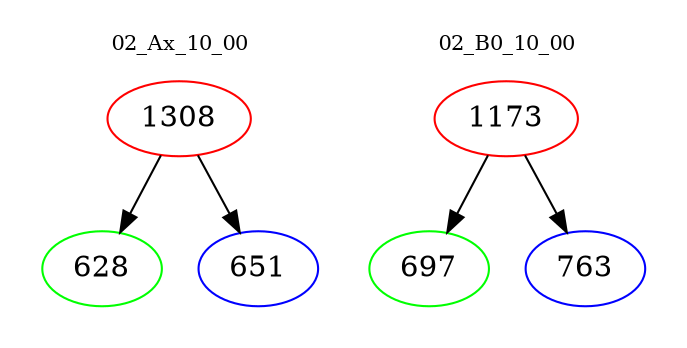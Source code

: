 digraph{
subgraph cluster_0 {
color = white
label = "02_Ax_10_00";
fontsize=10;
T0_1308 [label="1308", color="red"]
T0_1308 -> T0_628 [color="black"]
T0_628 [label="628", color="green"]
T0_1308 -> T0_651 [color="black"]
T0_651 [label="651", color="blue"]
}
subgraph cluster_1 {
color = white
label = "02_B0_10_00";
fontsize=10;
T1_1173 [label="1173", color="red"]
T1_1173 -> T1_697 [color="black"]
T1_697 [label="697", color="green"]
T1_1173 -> T1_763 [color="black"]
T1_763 [label="763", color="blue"]
}
}
